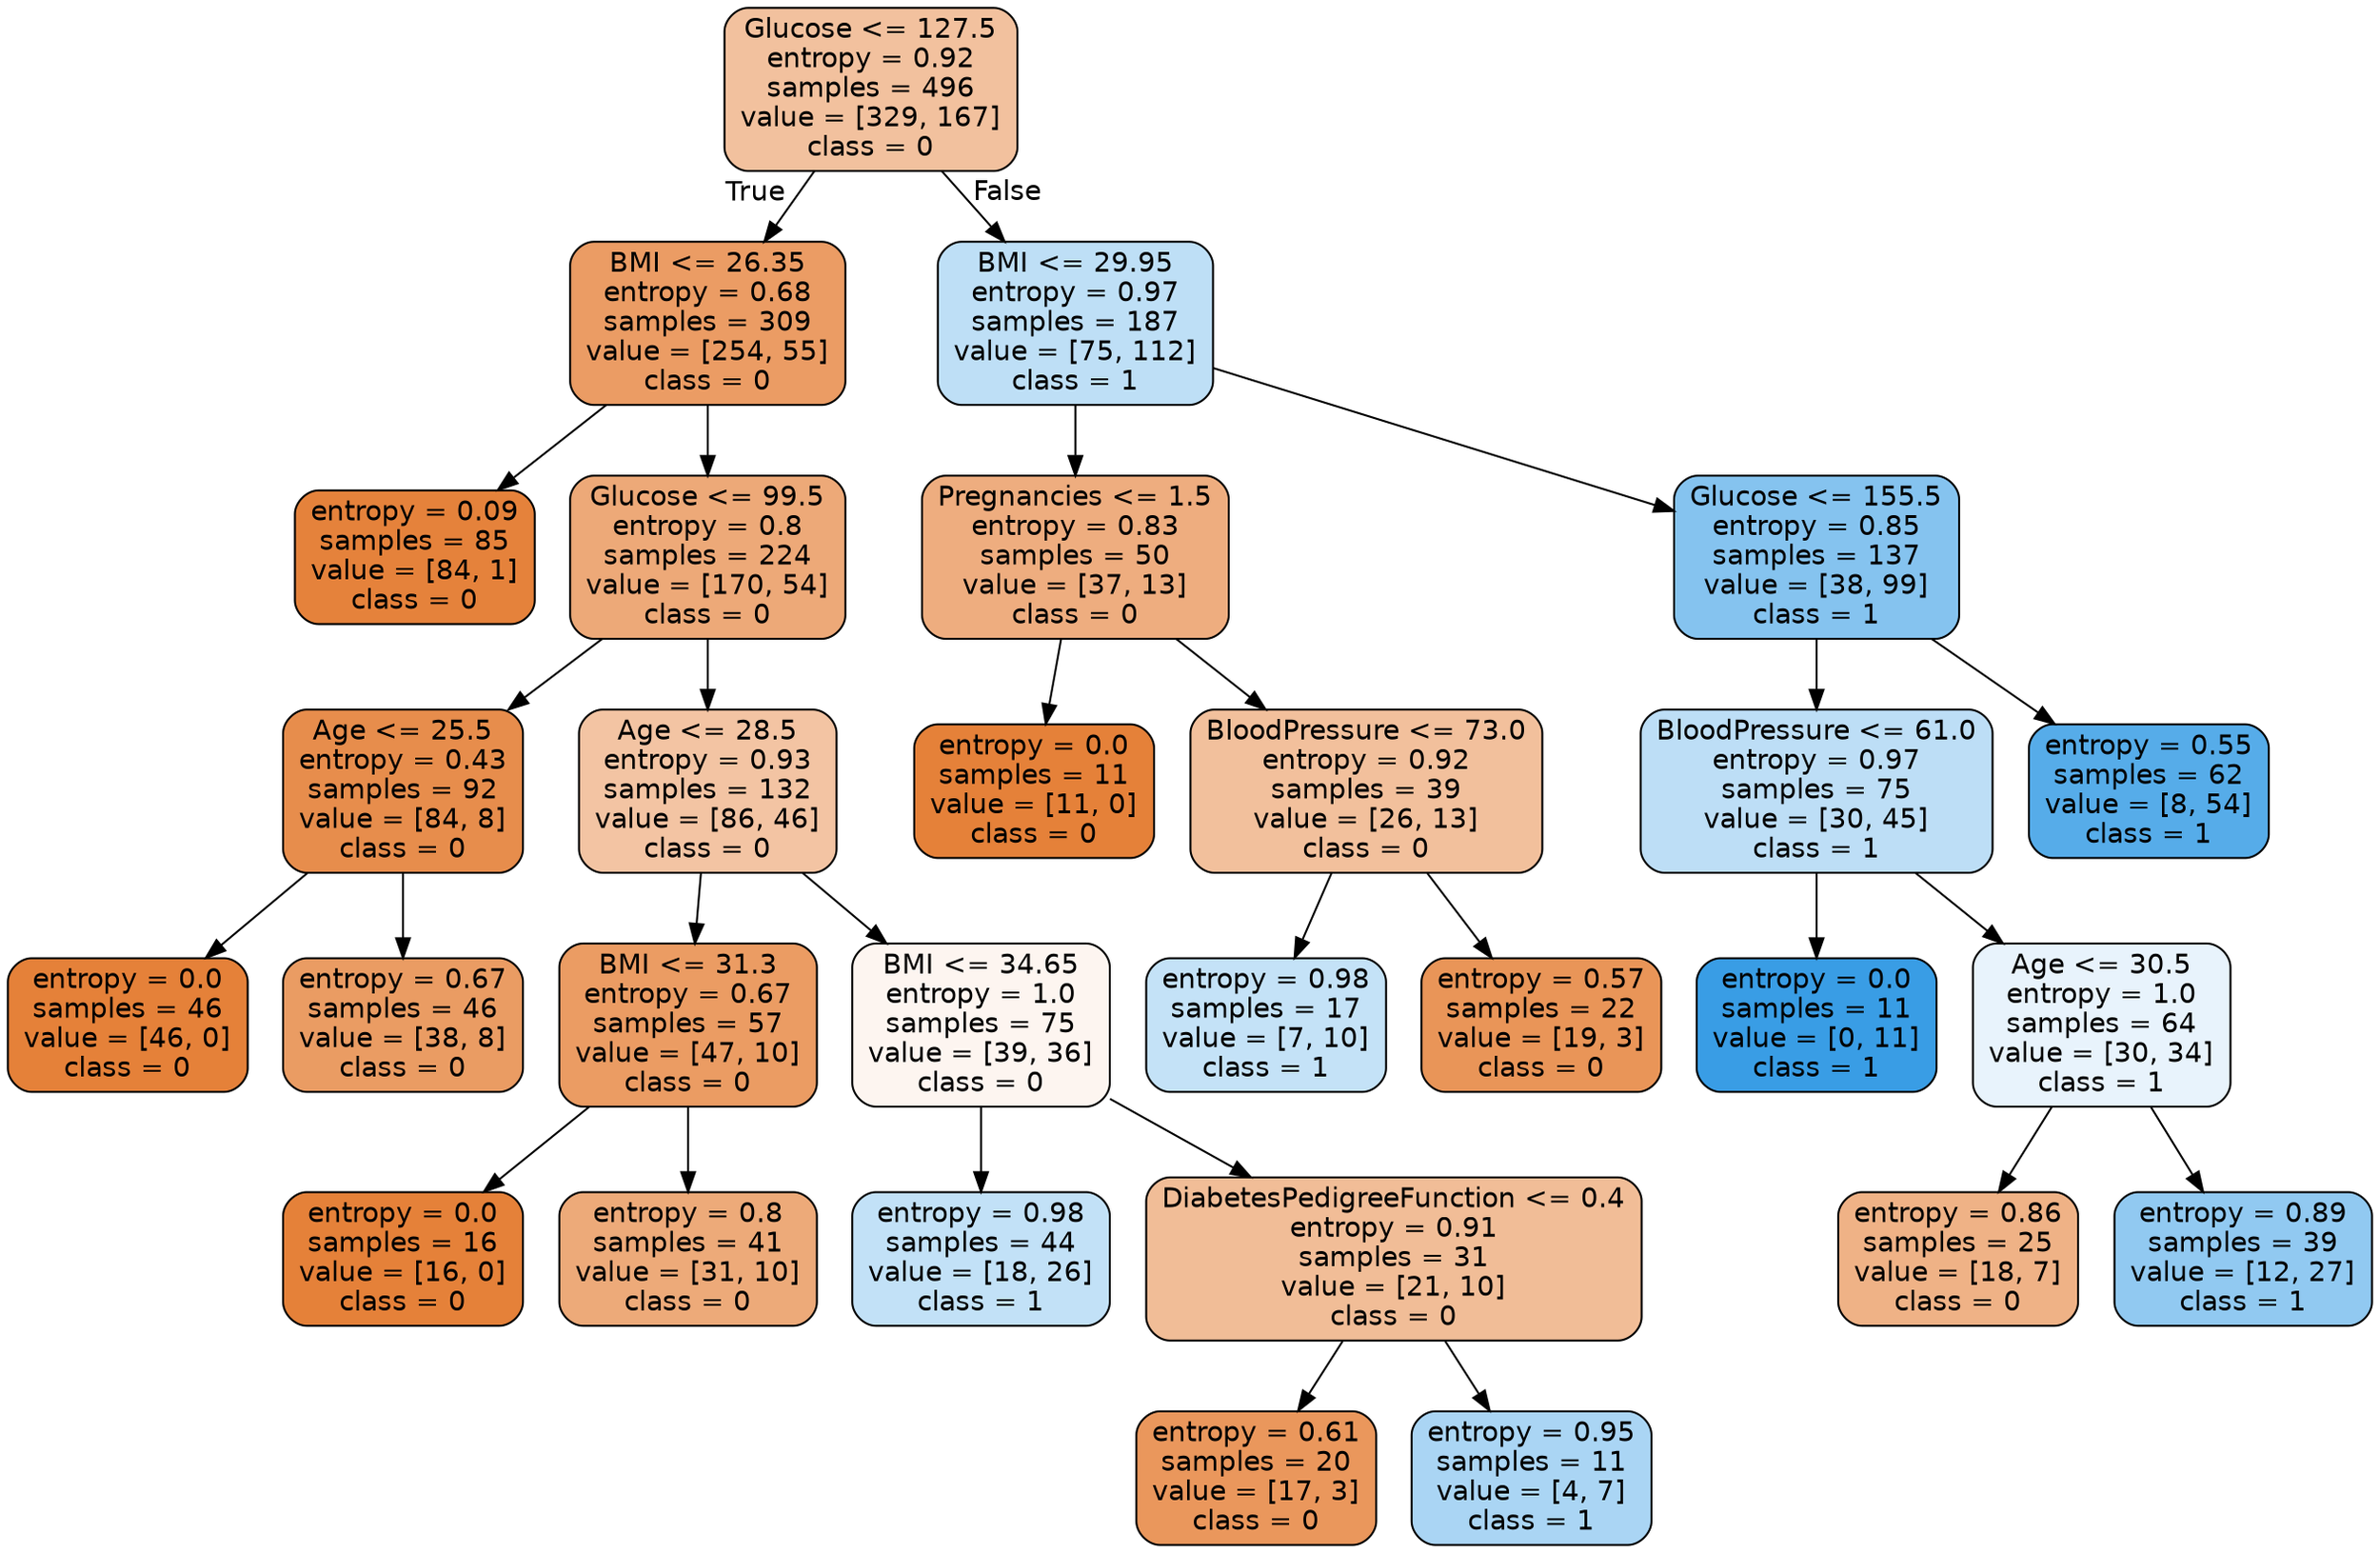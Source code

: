 digraph Tree {
node [shape=box, style="filled, rounded", color="black", fontname="helvetica"] ;
edge [fontname="helvetica"] ;
0 [label="Glucose <= 127.5\nentropy = 0.92\nsamples = 496\nvalue = [329, 167]\nclass = 0", fillcolor="#f2c19e"] ;
1 [label="BMI <= 26.35\nentropy = 0.68\nsamples = 309\nvalue = [254, 55]\nclass = 0", fillcolor="#eb9c64"] ;
0 -> 1 [labeldistance=2.5, labelangle=45, headlabel="True"] ;
5 [label="entropy = 0.09\nsamples = 85\nvalue = [84, 1]\nclass = 0", fillcolor="#e5823b"] ;
1 -> 5 ;
6 [label="Glucose <= 99.5\nentropy = 0.8\nsamples = 224\nvalue = [170, 54]\nclass = 0", fillcolor="#eda978"] ;
1 -> 6 ;
7 [label="Age <= 25.5\nentropy = 0.43\nsamples = 92\nvalue = [84, 8]\nclass = 0", fillcolor="#e78d4c"] ;
6 -> 7 ;
15 [label="entropy = 0.0\nsamples = 46\nvalue = [46, 0]\nclass = 0", fillcolor="#e58139"] ;
7 -> 15 ;
16 [label="entropy = 0.67\nsamples = 46\nvalue = [38, 8]\nclass = 0", fillcolor="#ea9c63"] ;
7 -> 16 ;
8 [label="Age <= 28.5\nentropy = 0.93\nsamples = 132\nvalue = [86, 46]\nclass = 0", fillcolor="#f3c4a3"] ;
6 -> 8 ;
9 [label="BMI <= 31.3\nentropy = 0.67\nsamples = 57\nvalue = [47, 10]\nclass = 0", fillcolor="#eb9c63"] ;
8 -> 9 ;
23 [label="entropy = 0.0\nsamples = 16\nvalue = [16, 0]\nclass = 0", fillcolor="#e58139"] ;
9 -> 23 ;
24 [label="entropy = 0.8\nsamples = 41\nvalue = [31, 10]\nclass = 0", fillcolor="#edaa79"] ;
9 -> 24 ;
10 [label="BMI <= 34.65\nentropy = 1.0\nsamples = 75\nvalue = [39, 36]\nclass = 0", fillcolor="#fdf5f0"] ;
8 -> 10 ;
25 [label="entropy = 0.98\nsamples = 44\nvalue = [18, 26]\nclass = 1", fillcolor="#c2e1f7"] ;
10 -> 25 ;
26 [label="DiabetesPedigreeFunction <= 0.4\nentropy = 0.91\nsamples = 31\nvalue = [21, 10]\nclass = 0", fillcolor="#f1bd97"] ;
10 -> 26 ;
27 [label="entropy = 0.61\nsamples = 20\nvalue = [17, 3]\nclass = 0", fillcolor="#ea975c"] ;
26 -> 27 ;
28 [label="entropy = 0.95\nsamples = 11\nvalue = [4, 7]\nclass = 1", fillcolor="#aad5f4"] ;
26 -> 28 ;
2 [label="BMI <= 29.95\nentropy = 0.97\nsamples = 187\nvalue = [75, 112]\nclass = 1", fillcolor="#bedff6"] ;
0 -> 2 [labeldistance=2.5, labelangle=-45, headlabel="False"] ;
3 [label="Pregnancies <= 1.5\nentropy = 0.83\nsamples = 50\nvalue = [37, 13]\nclass = 0", fillcolor="#eead7f"] ;
2 -> 3 ;
19 [label="entropy = 0.0\nsamples = 11\nvalue = [11, 0]\nclass = 0", fillcolor="#e58139"] ;
3 -> 19 ;
20 [label="BloodPressure <= 73.0\nentropy = 0.92\nsamples = 39\nvalue = [26, 13]\nclass = 0", fillcolor="#f2c09c"] ;
3 -> 20 ;
21 [label="entropy = 0.98\nsamples = 17\nvalue = [7, 10]\nclass = 1", fillcolor="#c4e2f7"] ;
20 -> 21 ;
22 [label="entropy = 0.57\nsamples = 22\nvalue = [19, 3]\nclass = 0", fillcolor="#e99558"] ;
20 -> 22 ;
4 [label="Glucose <= 155.5\nentropy = 0.85\nsamples = 137\nvalue = [38, 99]\nclass = 1", fillcolor="#85c3ef"] ;
2 -> 4 ;
11 [label="BloodPressure <= 61.0\nentropy = 0.97\nsamples = 75\nvalue = [30, 45]\nclass = 1", fillcolor="#bddef6"] ;
4 -> 11 ;
13 [label="entropy = 0.0\nsamples = 11\nvalue = [0, 11]\nclass = 1", fillcolor="#399de5"] ;
11 -> 13 ;
14 [label="Age <= 30.5\nentropy = 1.0\nsamples = 64\nvalue = [30, 34]\nclass = 1", fillcolor="#e8f3fc"] ;
11 -> 14 ;
17 [label="entropy = 0.86\nsamples = 25\nvalue = [18, 7]\nclass = 0", fillcolor="#efb286"] ;
14 -> 17 ;
18 [label="entropy = 0.89\nsamples = 39\nvalue = [12, 27]\nclass = 1", fillcolor="#91c9f1"] ;
14 -> 18 ;
12 [label="entropy = 0.55\nsamples = 62\nvalue = [8, 54]\nclass = 1", fillcolor="#56ace9"] ;
4 -> 12 ;
}